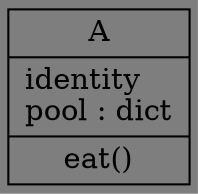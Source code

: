 digraph "classes_创建型模式-享元模式.py" {
rankdir=BT
bgcolor="#7e7e7e"
charset="utf-8"
"创建型模式-享元模式.A" [color="black", fontcolor="black", label=<{A|identity<br ALIGN="LEFT"/>pool : dict<br ALIGN="LEFT"/>|eat()<br ALIGN="LEFT"/>}>, shape="record", style="solid"];
}
